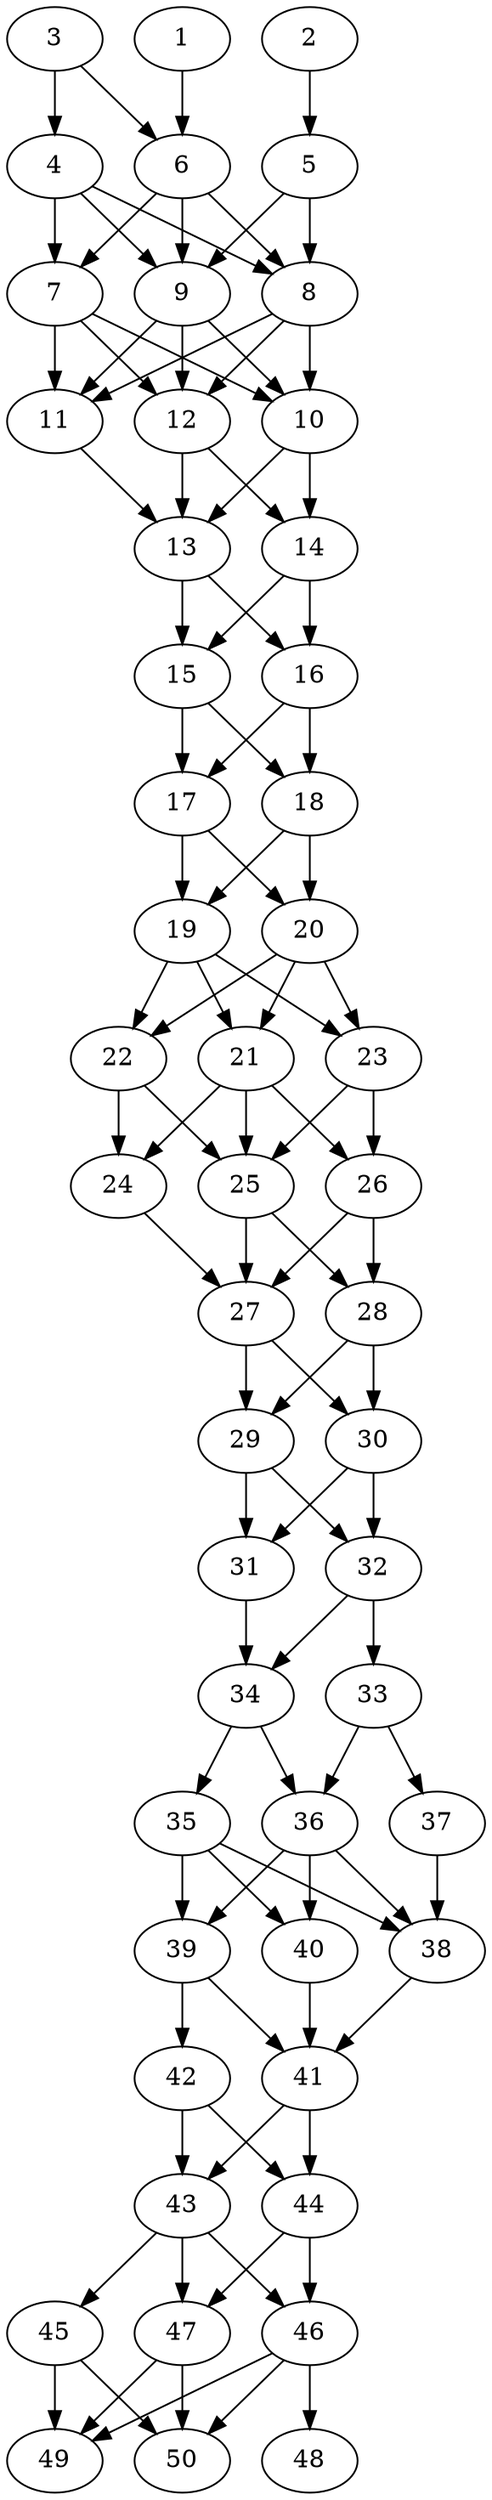 // DAG automatically generated by daggen at Thu Oct  3 14:07:56 2019
// ./daggen --dot -n 50 --ccr 0.5 --fat 0.3 --regular 0.7 --density 0.9 --mindata 5242880 --maxdata 52428800 
digraph G {
  1 [size="48048128", alpha="0.13", expect_size="24024064"] 
  1 -> 6 [size ="24024064"]
  2 [size="95672320", alpha="0.10", expect_size="47836160"] 
  2 -> 5 [size ="47836160"]
  3 [size="15867904", alpha="0.18", expect_size="7933952"] 
  3 -> 4 [size ="7933952"]
  3 -> 6 [size ="7933952"]
  4 [size="73996288", alpha="0.16", expect_size="36998144"] 
  4 -> 7 [size ="36998144"]
  4 -> 8 [size ="36998144"]
  4 -> 9 [size ="36998144"]
  5 [size="50518016", alpha="0.13", expect_size="25259008"] 
  5 -> 8 [size ="25259008"]
  5 -> 9 [size ="25259008"]
  6 [size="63692800", alpha="0.16", expect_size="31846400"] 
  6 -> 7 [size ="31846400"]
  6 -> 8 [size ="31846400"]
  6 -> 9 [size ="31846400"]
  7 [size="81199104", alpha="0.09", expect_size="40599552"] 
  7 -> 10 [size ="40599552"]
  7 -> 11 [size ="40599552"]
  7 -> 12 [size ="40599552"]
  8 [size="94042112", alpha="0.17", expect_size="47021056"] 
  8 -> 10 [size ="47021056"]
  8 -> 11 [size ="47021056"]
  8 -> 12 [size ="47021056"]
  9 [size="31356928", alpha="0.14", expect_size="15678464"] 
  9 -> 10 [size ="15678464"]
  9 -> 11 [size ="15678464"]
  9 -> 12 [size ="15678464"]
  10 [size="74964992", alpha="0.10", expect_size="37482496"] 
  10 -> 13 [size ="37482496"]
  10 -> 14 [size ="37482496"]
  11 [size="73807872", alpha="0.14", expect_size="36903936"] 
  11 -> 13 [size ="36903936"]
  12 [size="40288256", alpha="0.12", expect_size="20144128"] 
  12 -> 13 [size ="20144128"]
  12 -> 14 [size ="20144128"]
  13 [size="86577152", alpha="0.07", expect_size="43288576"] 
  13 -> 15 [size ="43288576"]
  13 -> 16 [size ="43288576"]
  14 [size="76158976", alpha="0.09", expect_size="38079488"] 
  14 -> 15 [size ="38079488"]
  14 -> 16 [size ="38079488"]
  15 [size="55283712", alpha="0.06", expect_size="27641856"] 
  15 -> 17 [size ="27641856"]
  15 -> 18 [size ="27641856"]
  16 [size="21755904", alpha="0.07", expect_size="10877952"] 
  16 -> 17 [size ="10877952"]
  16 -> 18 [size ="10877952"]
  17 [size="98977792", alpha="0.02", expect_size="49488896"] 
  17 -> 19 [size ="49488896"]
  17 -> 20 [size ="49488896"]
  18 [size="46292992", alpha="0.20", expect_size="23146496"] 
  18 -> 19 [size ="23146496"]
  18 -> 20 [size ="23146496"]
  19 [size="30896128", alpha="0.12", expect_size="15448064"] 
  19 -> 21 [size ="15448064"]
  19 -> 22 [size ="15448064"]
  19 -> 23 [size ="15448064"]
  20 [size="97701888", alpha="0.07", expect_size="48850944"] 
  20 -> 21 [size ="48850944"]
  20 -> 22 [size ="48850944"]
  20 -> 23 [size ="48850944"]
  21 [size="50855936", alpha="0.10", expect_size="25427968"] 
  21 -> 24 [size ="25427968"]
  21 -> 25 [size ="25427968"]
  21 -> 26 [size ="25427968"]
  22 [size="21929984", alpha="0.11", expect_size="10964992"] 
  22 -> 24 [size ="10964992"]
  22 -> 25 [size ="10964992"]
  23 [size="78620672", alpha="0.14", expect_size="39310336"] 
  23 -> 25 [size ="39310336"]
  23 -> 26 [size ="39310336"]
  24 [size="15427584", alpha="0.10", expect_size="7713792"] 
  24 -> 27 [size ="7713792"]
  25 [size="57114624", alpha="0.14", expect_size="28557312"] 
  25 -> 27 [size ="28557312"]
  25 -> 28 [size ="28557312"]
  26 [size="84635648", alpha="0.10", expect_size="42317824"] 
  26 -> 27 [size ="42317824"]
  26 -> 28 [size ="42317824"]
  27 [size="21469184", alpha="0.00", expect_size="10734592"] 
  27 -> 29 [size ="10734592"]
  27 -> 30 [size ="10734592"]
  28 [size="32899072", alpha="0.08", expect_size="16449536"] 
  28 -> 29 [size ="16449536"]
  28 -> 30 [size ="16449536"]
  29 [size="32260096", alpha="0.01", expect_size="16130048"] 
  29 -> 31 [size ="16130048"]
  29 -> 32 [size ="16130048"]
  30 [size="87709696", alpha="0.08", expect_size="43854848"] 
  30 -> 31 [size ="43854848"]
  30 -> 32 [size ="43854848"]
  31 [size="26290176", alpha="0.07", expect_size="13145088"] 
  31 -> 34 [size ="13145088"]
  32 [size="74305536", alpha="0.14", expect_size="37152768"] 
  32 -> 33 [size ="37152768"]
  32 -> 34 [size ="37152768"]
  33 [size="33828864", alpha="0.16", expect_size="16914432"] 
  33 -> 36 [size ="16914432"]
  33 -> 37 [size ="16914432"]
  34 [size="98983936", alpha="0.12", expect_size="49491968"] 
  34 -> 35 [size ="49491968"]
  34 -> 36 [size ="49491968"]
  35 [size="50169856", alpha="0.18", expect_size="25084928"] 
  35 -> 38 [size ="25084928"]
  35 -> 39 [size ="25084928"]
  35 -> 40 [size ="25084928"]
  36 [size="21792768", alpha="0.06", expect_size="10896384"] 
  36 -> 38 [size ="10896384"]
  36 -> 39 [size ="10896384"]
  36 -> 40 [size ="10896384"]
  37 [size="67057664", alpha="0.12", expect_size="33528832"] 
  37 -> 38 [size ="33528832"]
  38 [size="67936256", alpha="0.07", expect_size="33968128"] 
  38 -> 41 [size ="33968128"]
  39 [size="13615104", alpha="0.06", expect_size="6807552"] 
  39 -> 41 [size ="6807552"]
  39 -> 42 [size ="6807552"]
  40 [size="19337216", alpha="0.03", expect_size="9668608"] 
  40 -> 41 [size ="9668608"]
  41 [size="55209984", alpha="0.09", expect_size="27604992"] 
  41 -> 43 [size ="27604992"]
  41 -> 44 [size ="27604992"]
  42 [size="90185728", alpha="0.17", expect_size="45092864"] 
  42 -> 43 [size ="45092864"]
  42 -> 44 [size ="45092864"]
  43 [size="59695104", alpha="0.19", expect_size="29847552"] 
  43 -> 45 [size ="29847552"]
  43 -> 46 [size ="29847552"]
  43 -> 47 [size ="29847552"]
  44 [size="39833600", alpha="0.03", expect_size="19916800"] 
  44 -> 46 [size ="19916800"]
  44 -> 47 [size ="19916800"]
  45 [size="96276480", alpha="0.17", expect_size="48138240"] 
  45 -> 49 [size ="48138240"]
  45 -> 50 [size ="48138240"]
  46 [size="85078016", alpha="0.06", expect_size="42539008"] 
  46 -> 48 [size ="42539008"]
  46 -> 49 [size ="42539008"]
  46 -> 50 [size ="42539008"]
  47 [size="17508352", alpha="0.17", expect_size="8754176"] 
  47 -> 49 [size ="8754176"]
  47 -> 50 [size ="8754176"]
  48 [size="76435456", alpha="0.14", expect_size="38217728"] 
  49 [size="14551040", alpha="0.15", expect_size="7275520"] 
  50 [size="41007104", alpha="0.12", expect_size="20503552"] 
}
